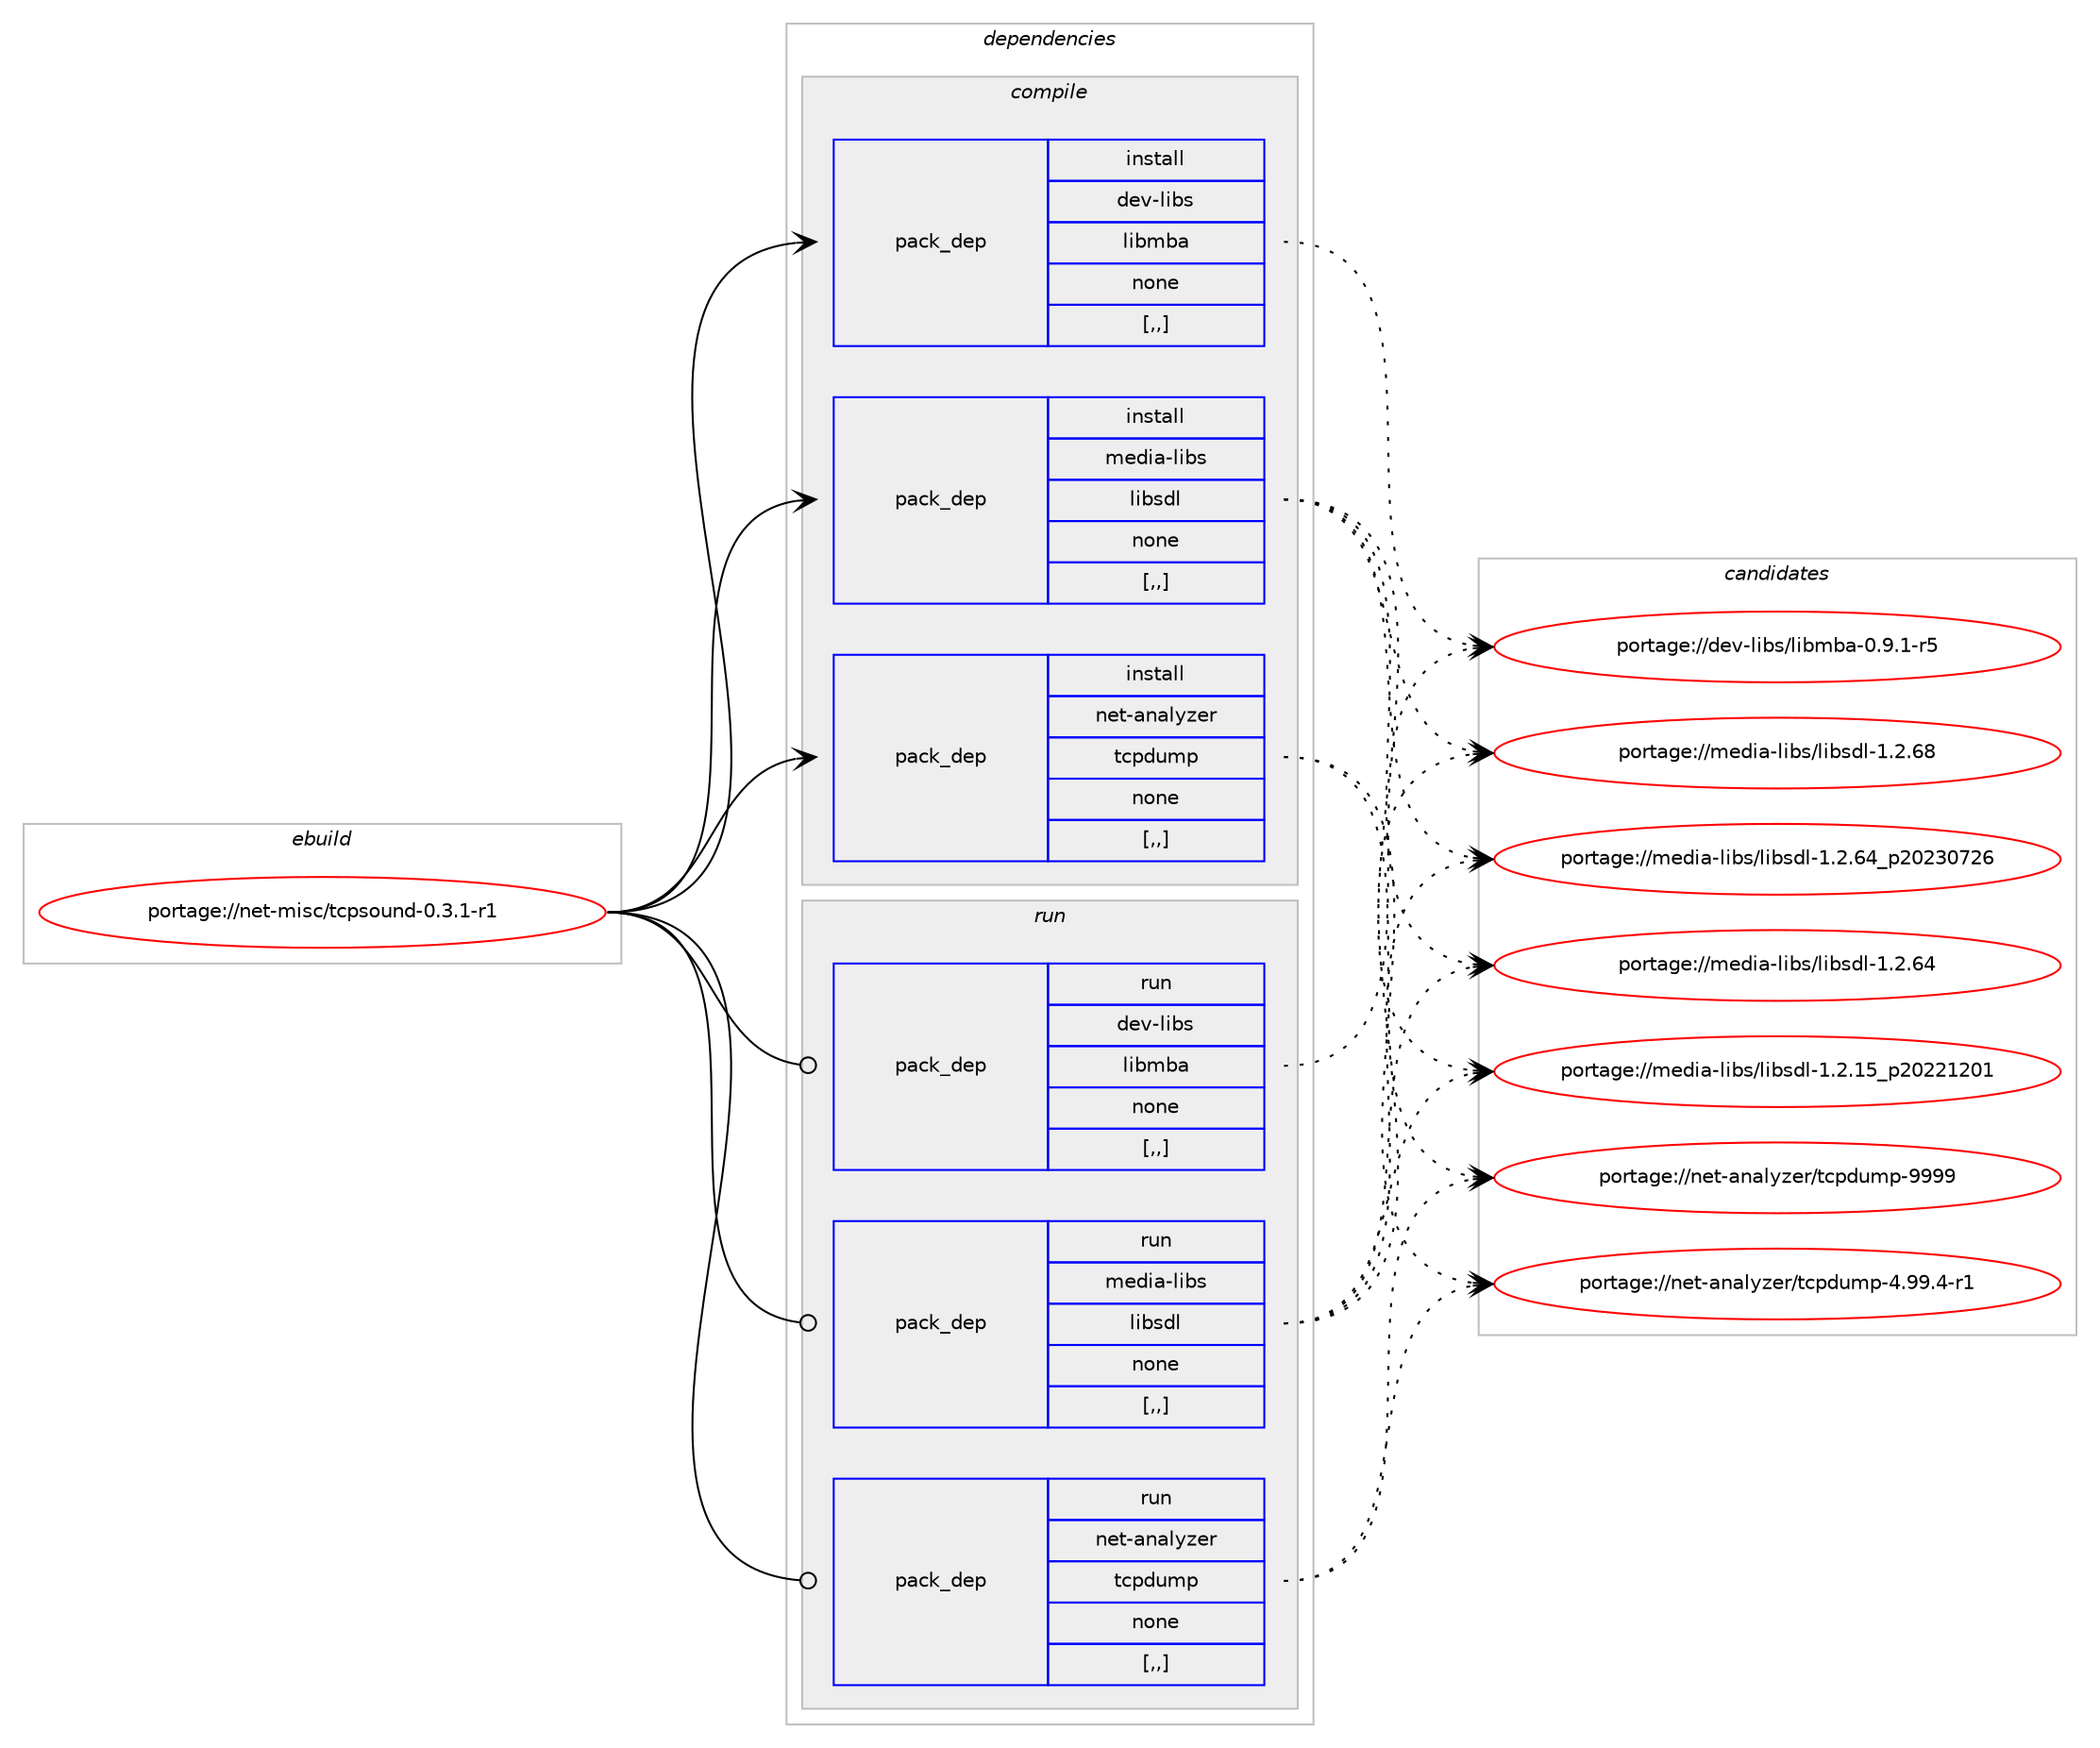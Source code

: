 digraph prolog {

# *************
# Graph options
# *************

newrank=true;
concentrate=true;
compound=true;
graph [rankdir=LR,fontname=Helvetica,fontsize=10,ranksep=1.5];#, ranksep=2.5, nodesep=0.2];
edge  [arrowhead=vee];
node  [fontname=Helvetica,fontsize=10];

# **********
# The ebuild
# **********

subgraph cluster_leftcol {
color=gray;
label=<<i>ebuild</i>>;
id [label="portage://net-misc/tcpsound-0.3.1-r1", color=red, width=4, href="../net-misc/tcpsound-0.3.1-r1.svg"];
}

# ****************
# The dependencies
# ****************

subgraph cluster_midcol {
color=gray;
label=<<i>dependencies</i>>;
subgraph cluster_compile {
fillcolor="#eeeeee";
style=filled;
label=<<i>compile</i>>;
subgraph pack274649 {
dependency376601 [label=<<TABLE BORDER="0" CELLBORDER="1" CELLSPACING="0" CELLPADDING="4" WIDTH="220"><TR><TD ROWSPAN="6" CELLPADDING="30">pack_dep</TD></TR><TR><TD WIDTH="110">install</TD></TR><TR><TD>dev-libs</TD></TR><TR><TD>libmba</TD></TR><TR><TD>none</TD></TR><TR><TD>[,,]</TD></TR></TABLE>>, shape=none, color=blue];
}
id:e -> dependency376601:w [weight=20,style="solid",arrowhead="vee"];
subgraph pack274650 {
dependency376602 [label=<<TABLE BORDER="0" CELLBORDER="1" CELLSPACING="0" CELLPADDING="4" WIDTH="220"><TR><TD ROWSPAN="6" CELLPADDING="30">pack_dep</TD></TR><TR><TD WIDTH="110">install</TD></TR><TR><TD>media-libs</TD></TR><TR><TD>libsdl</TD></TR><TR><TD>none</TD></TR><TR><TD>[,,]</TD></TR></TABLE>>, shape=none, color=blue];
}
id:e -> dependency376602:w [weight=20,style="solid",arrowhead="vee"];
subgraph pack274651 {
dependency376603 [label=<<TABLE BORDER="0" CELLBORDER="1" CELLSPACING="0" CELLPADDING="4" WIDTH="220"><TR><TD ROWSPAN="6" CELLPADDING="30">pack_dep</TD></TR><TR><TD WIDTH="110">install</TD></TR><TR><TD>net-analyzer</TD></TR><TR><TD>tcpdump</TD></TR><TR><TD>none</TD></TR><TR><TD>[,,]</TD></TR></TABLE>>, shape=none, color=blue];
}
id:e -> dependency376603:w [weight=20,style="solid",arrowhead="vee"];
}
subgraph cluster_compileandrun {
fillcolor="#eeeeee";
style=filled;
label=<<i>compile and run</i>>;
}
subgraph cluster_run {
fillcolor="#eeeeee";
style=filled;
label=<<i>run</i>>;
subgraph pack274652 {
dependency376604 [label=<<TABLE BORDER="0" CELLBORDER="1" CELLSPACING="0" CELLPADDING="4" WIDTH="220"><TR><TD ROWSPAN="6" CELLPADDING="30">pack_dep</TD></TR><TR><TD WIDTH="110">run</TD></TR><TR><TD>dev-libs</TD></TR><TR><TD>libmba</TD></TR><TR><TD>none</TD></TR><TR><TD>[,,]</TD></TR></TABLE>>, shape=none, color=blue];
}
id:e -> dependency376604:w [weight=20,style="solid",arrowhead="odot"];
subgraph pack274653 {
dependency376605 [label=<<TABLE BORDER="0" CELLBORDER="1" CELLSPACING="0" CELLPADDING="4" WIDTH="220"><TR><TD ROWSPAN="6" CELLPADDING="30">pack_dep</TD></TR><TR><TD WIDTH="110">run</TD></TR><TR><TD>media-libs</TD></TR><TR><TD>libsdl</TD></TR><TR><TD>none</TD></TR><TR><TD>[,,]</TD></TR></TABLE>>, shape=none, color=blue];
}
id:e -> dependency376605:w [weight=20,style="solid",arrowhead="odot"];
subgraph pack274654 {
dependency376606 [label=<<TABLE BORDER="0" CELLBORDER="1" CELLSPACING="0" CELLPADDING="4" WIDTH="220"><TR><TD ROWSPAN="6" CELLPADDING="30">pack_dep</TD></TR><TR><TD WIDTH="110">run</TD></TR><TR><TD>net-analyzer</TD></TR><TR><TD>tcpdump</TD></TR><TR><TD>none</TD></TR><TR><TD>[,,]</TD></TR></TABLE>>, shape=none, color=blue];
}
id:e -> dependency376606:w [weight=20,style="solid",arrowhead="odot"];
}
}

# **************
# The candidates
# **************

subgraph cluster_choices {
rank=same;
color=gray;
label=<<i>candidates</i>>;

subgraph choice274649 {
color=black;
nodesep=1;
choice1001011184510810598115471081059810998974548465746494511453 [label="portage://dev-libs/libmba-0.9.1-r5", color=red, width=4,href="../dev-libs/libmba-0.9.1-r5.svg"];
dependency376601:e -> choice1001011184510810598115471081059810998974548465746494511453:w [style=dotted,weight="100"];
}
subgraph choice274650 {
color=black;
nodesep=1;
choice109101100105974510810598115471081059811510010845494650465456 [label="portage://media-libs/libsdl-1.2.68", color=red, width=4,href="../media-libs/libsdl-1.2.68.svg"];
choice109101100105974510810598115471081059811510010845494650465452951125048505148555054 [label="portage://media-libs/libsdl-1.2.64_p20230726", color=red, width=4,href="../media-libs/libsdl-1.2.64_p20230726.svg"];
choice109101100105974510810598115471081059811510010845494650465452 [label="portage://media-libs/libsdl-1.2.64", color=red, width=4,href="../media-libs/libsdl-1.2.64.svg"];
choice109101100105974510810598115471081059811510010845494650464953951125048505049504849 [label="portage://media-libs/libsdl-1.2.15_p20221201", color=red, width=4,href="../media-libs/libsdl-1.2.15_p20221201.svg"];
dependency376602:e -> choice109101100105974510810598115471081059811510010845494650465456:w [style=dotted,weight="100"];
dependency376602:e -> choice109101100105974510810598115471081059811510010845494650465452951125048505148555054:w [style=dotted,weight="100"];
dependency376602:e -> choice109101100105974510810598115471081059811510010845494650465452:w [style=dotted,weight="100"];
dependency376602:e -> choice109101100105974510810598115471081059811510010845494650464953951125048505049504849:w [style=dotted,weight="100"];
}
subgraph choice274651 {
color=black;
nodesep=1;
choice11010111645971109710812112210111447116991121001171091124557575757 [label="portage://net-analyzer/tcpdump-9999", color=red, width=4,href="../net-analyzer/tcpdump-9999.svg"];
choice1101011164597110971081211221011144711699112100117109112455246575746524511449 [label="portage://net-analyzer/tcpdump-4.99.4-r1", color=red, width=4,href="../net-analyzer/tcpdump-4.99.4-r1.svg"];
dependency376603:e -> choice11010111645971109710812112210111447116991121001171091124557575757:w [style=dotted,weight="100"];
dependency376603:e -> choice1101011164597110971081211221011144711699112100117109112455246575746524511449:w [style=dotted,weight="100"];
}
subgraph choice274652 {
color=black;
nodesep=1;
choice1001011184510810598115471081059810998974548465746494511453 [label="portage://dev-libs/libmba-0.9.1-r5", color=red, width=4,href="../dev-libs/libmba-0.9.1-r5.svg"];
dependency376604:e -> choice1001011184510810598115471081059810998974548465746494511453:w [style=dotted,weight="100"];
}
subgraph choice274653 {
color=black;
nodesep=1;
choice109101100105974510810598115471081059811510010845494650465456 [label="portage://media-libs/libsdl-1.2.68", color=red, width=4,href="../media-libs/libsdl-1.2.68.svg"];
choice109101100105974510810598115471081059811510010845494650465452951125048505148555054 [label="portage://media-libs/libsdl-1.2.64_p20230726", color=red, width=4,href="../media-libs/libsdl-1.2.64_p20230726.svg"];
choice109101100105974510810598115471081059811510010845494650465452 [label="portage://media-libs/libsdl-1.2.64", color=red, width=4,href="../media-libs/libsdl-1.2.64.svg"];
choice109101100105974510810598115471081059811510010845494650464953951125048505049504849 [label="portage://media-libs/libsdl-1.2.15_p20221201", color=red, width=4,href="../media-libs/libsdl-1.2.15_p20221201.svg"];
dependency376605:e -> choice109101100105974510810598115471081059811510010845494650465456:w [style=dotted,weight="100"];
dependency376605:e -> choice109101100105974510810598115471081059811510010845494650465452951125048505148555054:w [style=dotted,weight="100"];
dependency376605:e -> choice109101100105974510810598115471081059811510010845494650465452:w [style=dotted,weight="100"];
dependency376605:e -> choice109101100105974510810598115471081059811510010845494650464953951125048505049504849:w [style=dotted,weight="100"];
}
subgraph choice274654 {
color=black;
nodesep=1;
choice11010111645971109710812112210111447116991121001171091124557575757 [label="portage://net-analyzer/tcpdump-9999", color=red, width=4,href="../net-analyzer/tcpdump-9999.svg"];
choice1101011164597110971081211221011144711699112100117109112455246575746524511449 [label="portage://net-analyzer/tcpdump-4.99.4-r1", color=red, width=4,href="../net-analyzer/tcpdump-4.99.4-r1.svg"];
dependency376606:e -> choice11010111645971109710812112210111447116991121001171091124557575757:w [style=dotted,weight="100"];
dependency376606:e -> choice1101011164597110971081211221011144711699112100117109112455246575746524511449:w [style=dotted,weight="100"];
}
}

}
